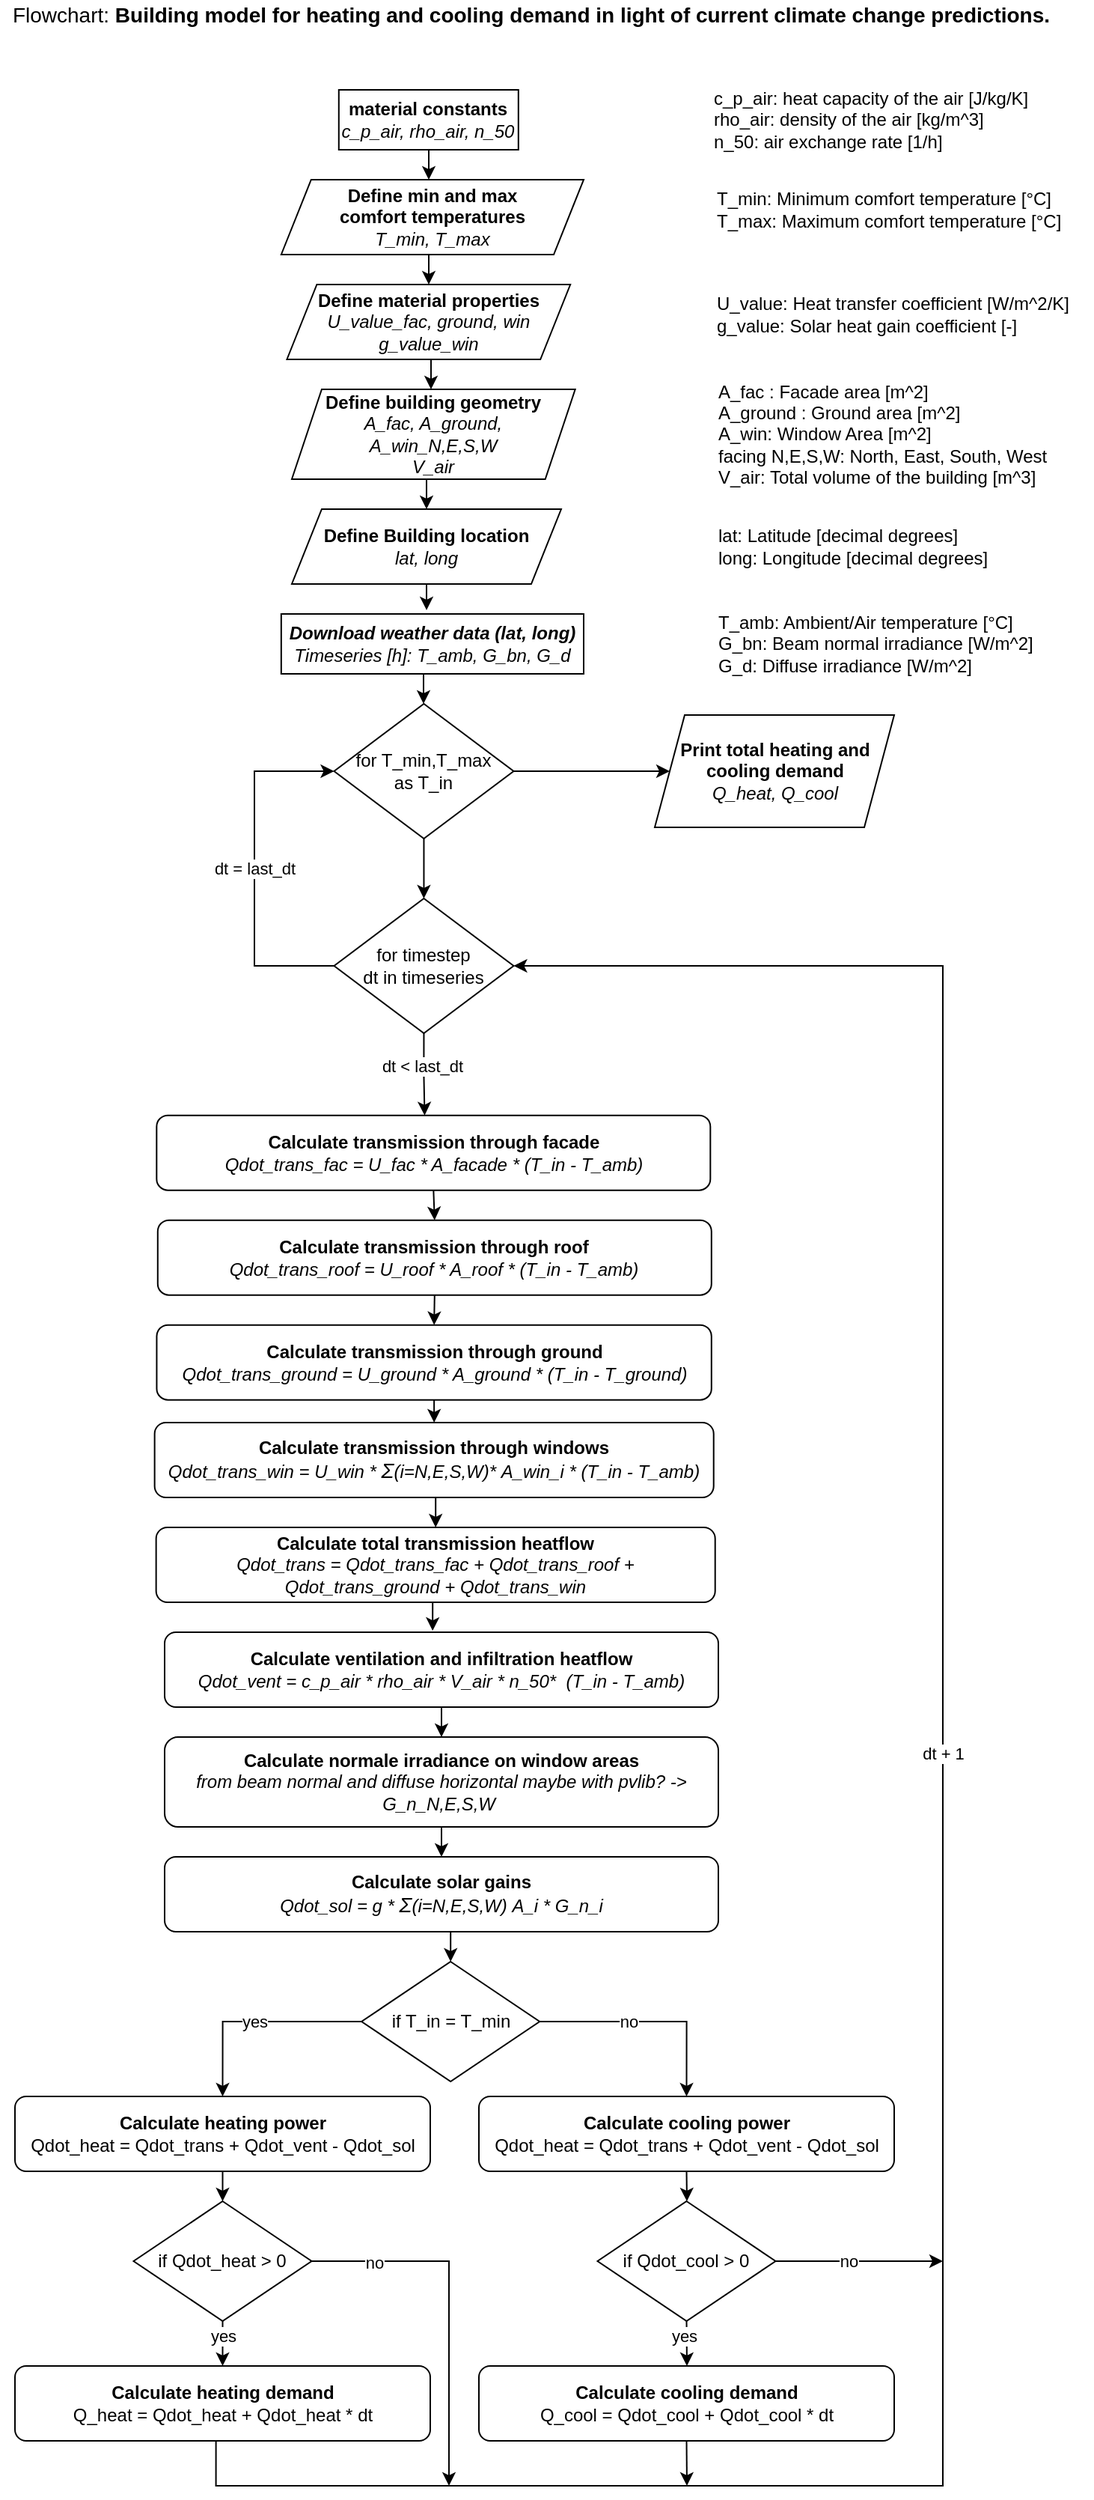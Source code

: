 <mxfile version="14.8.6" type="device"><diagram id="C5RBs43oDa-KdzZeNtuy" name="Page-1"><mxGraphModel dx="1026" dy="982" grid="1" gridSize="10" guides="1" tooltips="1" connect="1" arrows="1" fold="1" page="1" pageScale="1" pageWidth="827" pageHeight="1700" math="0" shadow="0"><root><mxCell id="WIyWlLk6GJQsqaUBKTNV-0"/><mxCell id="WIyWlLk6GJQsqaUBKTNV-1" parent="WIyWlLk6GJQsqaUBKTNV-0"/><mxCell id="WJljoZ-B6DHMMyOaBsbA-77" style="edgeStyle=elbowEdgeStyle;rounded=0;jumpStyle=arc;jumpSize=8;orthogonalLoop=1;jettySize=auto;html=1;exitX=0.5;exitY=1;exitDx=0;exitDy=0;entryX=0.5;entryY=0;entryDx=0;entryDy=0;" edge="1" parent="WIyWlLk6GJQsqaUBKTNV-1" source="WIyWlLk6GJQsqaUBKTNV-3" target="WJljoZ-B6DHMMyOaBsbA-23"><mxGeometry relative="1" as="geometry"><Array as="points"><mxPoint x="303" y="480"/></Array></mxGeometry></mxCell><mxCell id="WIyWlLk6GJQsqaUBKTNV-3" value="&lt;i&gt;&lt;b&gt;Download weather data (lat, long)&lt;/b&gt;&lt;br&gt;Timeseries [h]: T_amb, G_bn, G_d&lt;/i&gt;" style="rounded=0;whiteSpace=wrap;html=1;fontSize=12;glass=0;strokeWidth=1;shadow=0;" parent="WIyWlLk6GJQsqaUBKTNV-1" vertex="1"><mxGeometry x="207.91" y="430" width="202.09" height="40" as="geometry"/></mxCell><mxCell id="WJljoZ-B6DHMMyOaBsbA-79" style="edgeStyle=elbowEdgeStyle;rounded=0;jumpStyle=arc;jumpSize=8;orthogonalLoop=1;jettySize=auto;html=1;entryX=0.48;entryY=-0.064;entryDx=0;entryDy=0;entryPerimeter=0;" edge="1" parent="WIyWlLk6GJQsqaUBKTNV-1" source="WJljoZ-B6DHMMyOaBsbA-1" target="WIyWlLk6GJQsqaUBKTNV-3"><mxGeometry relative="1" as="geometry"/></mxCell><mxCell id="WJljoZ-B6DHMMyOaBsbA-1" value="&lt;b&gt;Define Building location&lt;br&gt;&lt;/b&gt;&lt;i&gt;lat, long&lt;/i&gt;" style="shape=parallelogram;perimeter=parallelogramPerimeter;whiteSpace=wrap;html=1;fixedSize=1;" vertex="1" parent="WIyWlLk6GJQsqaUBKTNV-1"><mxGeometry x="214.98" y="360" width="180" height="50" as="geometry"/></mxCell><mxCell id="WJljoZ-B6DHMMyOaBsbA-80" value="" style="edgeStyle=elbowEdgeStyle;rounded=0;jumpStyle=arc;jumpSize=8;orthogonalLoop=1;jettySize=auto;html=1;" edge="1" parent="WIyWlLk6GJQsqaUBKTNV-1" source="WJljoZ-B6DHMMyOaBsbA-4" target="WJljoZ-B6DHMMyOaBsbA-1"><mxGeometry relative="1" as="geometry"/></mxCell><mxCell id="WJljoZ-B6DHMMyOaBsbA-4" value="&lt;b&gt;Define building geometry&lt;/b&gt;&lt;br&gt;&lt;i&gt;A_fac, A_ground, &lt;br&gt;A_win_N,E,S,W&lt;br&gt;V_air&lt;br&gt;&lt;/i&gt;" style="shape=parallelogram;perimeter=parallelogramPerimeter;whiteSpace=wrap;html=1;fixedSize=1;" vertex="1" parent="WIyWlLk6GJQsqaUBKTNV-1"><mxGeometry x="214.98" y="280" width="189.36" height="60" as="geometry"/></mxCell><mxCell id="WJljoZ-B6DHMMyOaBsbA-81" value="" style="edgeStyle=elbowEdgeStyle;rounded=0;jumpStyle=arc;jumpSize=8;orthogonalLoop=1;jettySize=auto;html=1;" edge="1" parent="WIyWlLk6GJQsqaUBKTNV-1" source="WJljoZ-B6DHMMyOaBsbA-6" target="WJljoZ-B6DHMMyOaBsbA-4"><mxGeometry relative="1" as="geometry"/></mxCell><mxCell id="WJljoZ-B6DHMMyOaBsbA-6" value="&lt;b&gt;Define material properties&lt;/b&gt;&lt;br&gt;&lt;i&gt;U_value_fac, ground, win&lt;br&gt;g_value_win&lt;/i&gt;" style="shape=parallelogram;perimeter=parallelogramPerimeter;whiteSpace=wrap;html=1;fixedSize=1;" vertex="1" parent="WIyWlLk6GJQsqaUBKTNV-1"><mxGeometry x="211.72" y="210" width="189.37" height="50" as="geometry"/></mxCell><mxCell id="WJljoZ-B6DHMMyOaBsbA-54" style="edgeStyle=orthogonalEdgeStyle;rounded=0;orthogonalLoop=1;jettySize=auto;html=1;exitX=0.5;exitY=1;exitDx=0;exitDy=0;entryX=0.5;entryY=0;entryDx=0;entryDy=0;" edge="1" parent="WIyWlLk6GJQsqaUBKTNV-1" source="WJljoZ-B6DHMMyOaBsbA-8" target="WJljoZ-B6DHMMyOaBsbA-53"><mxGeometry relative="1" as="geometry"/></mxCell><mxCell id="WJljoZ-B6DHMMyOaBsbA-8" value="&lt;b&gt;Calculate transmission through facade&lt;br&gt;&lt;/b&gt;&lt;i&gt;Qdot_trans_fac = U_fac * A_facade * (T_in - T_amb)&lt;/i&gt;" style="rounded=1;whiteSpace=wrap;html=1;fontSize=12;glass=0;strokeWidth=1;shadow=0;" vertex="1" parent="WIyWlLk6GJQsqaUBKTNV-1"><mxGeometry x="124.66" y="764.83" width="370" height="50" as="geometry"/></mxCell><mxCell id="WJljoZ-B6DHMMyOaBsbA-21" style="edgeStyle=orthogonalEdgeStyle;rounded=0;orthogonalLoop=1;jettySize=auto;html=1;entryX=0.5;entryY=0;entryDx=0;entryDy=0;" edge="1" parent="WIyWlLk6GJQsqaUBKTNV-1" source="WJljoZ-B6DHMMyOaBsbA-11" target="WJljoZ-B6DHMMyOaBsbA-20"><mxGeometry relative="1" as="geometry"/></mxCell><mxCell id="WJljoZ-B6DHMMyOaBsbA-11" value="&lt;b&gt;Calculate ventilation and infiltration heatflow&lt;br&gt;&lt;/b&gt;&lt;i&gt;Qdot_vent = c_p_air * rho_air * V_air * n_50*&amp;nbsp; (T_in - T_amb)&lt;/i&gt;" style="rounded=1;whiteSpace=wrap;html=1;fontSize=12;glass=0;strokeWidth=1;shadow=0;" vertex="1" parent="WIyWlLk6GJQsqaUBKTNV-1"><mxGeometry x="130" y="1110" width="370" height="50" as="geometry"/></mxCell><mxCell id="WJljoZ-B6DHMMyOaBsbA-36" style="edgeStyle=orthogonalEdgeStyle;rounded=0;orthogonalLoop=1;jettySize=auto;html=1;exitX=0.5;exitY=1;exitDx=0;exitDy=0;entryX=0.5;entryY=0;entryDx=0;entryDy=0;" edge="1" parent="WIyWlLk6GJQsqaUBKTNV-1" source="WJljoZ-B6DHMMyOaBsbA-13" target="WJljoZ-B6DHMMyOaBsbA-35"><mxGeometry relative="1" as="geometry"/></mxCell><mxCell id="WJljoZ-B6DHMMyOaBsbA-13" value="&lt;b&gt;Calculate solar gains&lt;br&gt;&lt;/b&gt;&lt;i&gt;Qdot_sol = g *&amp;nbsp;&lt;font style=&quot;font-size: 14px&quot;&gt;Σ&lt;/font&gt;&lt;font style=&quot;font-size: 12px&quot;&gt;(i=N,E,S,W)&lt;/font&gt;&amp;nbsp;A_i * G_n_i&lt;/i&gt;" style="rounded=1;whiteSpace=wrap;html=1;fontSize=12;glass=0;strokeWidth=1;shadow=0;" vertex="1" parent="WIyWlLk6GJQsqaUBKTNV-1"><mxGeometry x="130" y="1260" width="370" height="50" as="geometry"/></mxCell><mxCell id="WJljoZ-B6DHMMyOaBsbA-27" style="edgeStyle=orthogonalEdgeStyle;rounded=0;orthogonalLoop=1;jettySize=auto;html=1;exitX=0.484;exitY=1.004;exitDx=0;exitDy=0;exitPerimeter=0;entryX=1;entryY=0.5;entryDx=0;entryDy=0;" edge="1" parent="WIyWlLk6GJQsqaUBKTNV-1" source="WJljoZ-B6DHMMyOaBsbA-38" target="WJljoZ-B6DHMMyOaBsbA-18"><mxGeometry relative="1" as="geometry"><mxPoint x="350" y="695" as="targetPoint"/><Array as="points"><mxPoint x="164" y="1680"/><mxPoint x="650" y="1680"/><mxPoint x="650" y="665"/></Array></mxGeometry></mxCell><mxCell id="WJljoZ-B6DHMMyOaBsbA-30" value="dt + 1" style="edgeLabel;html=1;align=center;verticalAlign=middle;resizable=0;points=[];" vertex="1" connectable="0" parent="WJljoZ-B6DHMMyOaBsbA-27"><mxGeometry x="0.059" y="1" relative="1" as="geometry"><mxPoint x="1" y="-43" as="offset"/></mxGeometry></mxCell><mxCell id="WJljoZ-B6DHMMyOaBsbA-64" style="edgeStyle=orthogonalEdgeStyle;rounded=0;orthogonalLoop=1;jettySize=auto;html=1;exitX=0.5;exitY=1;exitDx=0;exitDy=0;entryX=0.5;entryY=0;entryDx=0;entryDy=0;" edge="1" parent="WIyWlLk6GJQsqaUBKTNV-1" source="WJljoZ-B6DHMMyOaBsbA-15" target="WJljoZ-B6DHMMyOaBsbA-63"><mxGeometry relative="1" as="geometry"/></mxCell><mxCell id="WJljoZ-B6DHMMyOaBsbA-15" value="&lt;b&gt;Calculate heating power&lt;br&gt;&lt;/b&gt;Qdot_heat = Qdot_trans + Qdot_vent - Qdot_sol" style="rounded=1;whiteSpace=wrap;html=1;fontSize=12;glass=0;strokeWidth=1;shadow=0;" vertex="1" parent="WIyWlLk6GJQsqaUBKTNV-1"><mxGeometry x="30.0" y="1420" width="277.5" height="50" as="geometry"/></mxCell><mxCell id="WJljoZ-B6DHMMyOaBsbA-82" value="" style="edgeStyle=elbowEdgeStyle;rounded=0;jumpStyle=arc;jumpSize=8;orthogonalLoop=1;jettySize=auto;html=1;" edge="1" parent="WIyWlLk6GJQsqaUBKTNV-1" source="WJljoZ-B6DHMMyOaBsbA-16" target="WJljoZ-B6DHMMyOaBsbA-6"><mxGeometry relative="1" as="geometry"/></mxCell><mxCell id="WJljoZ-B6DHMMyOaBsbA-16" value="&lt;b&gt;Define min and max &lt;br&gt;comfort temperatures&lt;br&gt;&lt;/b&gt;&lt;i&gt;T_min, T_max&lt;/i&gt;" style="shape=parallelogram;perimeter=parallelogramPerimeter;whiteSpace=wrap;html=1;fixedSize=1;" vertex="1" parent="WIyWlLk6GJQsqaUBKTNV-1"><mxGeometry x="207.91" y="140" width="202.09" height="50" as="geometry"/></mxCell><mxCell id="WJljoZ-B6DHMMyOaBsbA-25" style="edgeStyle=orthogonalEdgeStyle;rounded=0;orthogonalLoop=1;jettySize=auto;html=1;exitX=0.5;exitY=1;exitDx=0;exitDy=0;entryX=0.484;entryY=0;entryDx=0;entryDy=0;entryPerimeter=0;" edge="1" parent="WIyWlLk6GJQsqaUBKTNV-1" source="WJljoZ-B6DHMMyOaBsbA-18" target="WJljoZ-B6DHMMyOaBsbA-8"><mxGeometry relative="1" as="geometry"/></mxCell><mxCell id="WJljoZ-B6DHMMyOaBsbA-26" value="dt &amp;lt; last_dt" style="edgeLabel;html=1;align=center;verticalAlign=middle;resizable=0;points=[];" vertex="1" connectable="0" parent="WJljoZ-B6DHMMyOaBsbA-25"><mxGeometry x="-0.225" y="-1" relative="1" as="geometry"><mxPoint as="offset"/></mxGeometry></mxCell><mxCell id="WJljoZ-B6DHMMyOaBsbA-31" value="dt = last_dt" style="edgeStyle=orthogonalEdgeStyle;rounded=0;orthogonalLoop=1;jettySize=auto;html=1;exitX=0;exitY=0.5;exitDx=0;exitDy=0;entryX=0;entryY=0.5;entryDx=0;entryDy=0;" edge="1" parent="WIyWlLk6GJQsqaUBKTNV-1" source="WJljoZ-B6DHMMyOaBsbA-18" target="WJljoZ-B6DHMMyOaBsbA-23"><mxGeometry relative="1" as="geometry"><Array as="points"><mxPoint x="190" y="665"/><mxPoint x="190" y="535"/></Array></mxGeometry></mxCell><mxCell id="WJljoZ-B6DHMMyOaBsbA-18" value="for timestep&lt;br&gt;dt in timeseries" style="rhombus;whiteSpace=wrap;html=1;" vertex="1" parent="WIyWlLk6GJQsqaUBKTNV-1"><mxGeometry x="243.23" y="620" width="120" height="90" as="geometry"/></mxCell><mxCell id="WJljoZ-B6DHMMyOaBsbA-22" style="edgeStyle=orthogonalEdgeStyle;rounded=0;orthogonalLoop=1;jettySize=auto;html=1;exitX=0.5;exitY=1;exitDx=0;exitDy=0;entryX=0.5;entryY=0;entryDx=0;entryDy=0;" edge="1" parent="WIyWlLk6GJQsqaUBKTNV-1" source="WJljoZ-B6DHMMyOaBsbA-20" target="WJljoZ-B6DHMMyOaBsbA-13"><mxGeometry relative="1" as="geometry"/></mxCell><mxCell id="WJljoZ-B6DHMMyOaBsbA-20" value="&lt;b&gt;Calculate normale irradiance on window areas&lt;/b&gt;&lt;br&gt;&lt;i&gt;from beam normal and diffuse horizontal maybe with pvlib? -&amp;gt; G_n_N,E,S,W&lt;/i&gt;&lt;b&gt;&amp;nbsp;&lt;/b&gt;" style="rounded=1;whiteSpace=wrap;html=1;" vertex="1" parent="WIyWlLk6GJQsqaUBKTNV-1"><mxGeometry x="130" y="1180" width="370" height="60" as="geometry"/></mxCell><mxCell id="WJljoZ-B6DHMMyOaBsbA-33" style="edgeStyle=orthogonalEdgeStyle;rounded=0;orthogonalLoop=1;jettySize=auto;html=1;exitX=1;exitY=0.5;exitDx=0;exitDy=0;entryX=0;entryY=0.5;entryDx=0;entryDy=0;" edge="1" parent="WIyWlLk6GJQsqaUBKTNV-1" source="WJljoZ-B6DHMMyOaBsbA-23" target="WJljoZ-B6DHMMyOaBsbA-32"><mxGeometry relative="1" as="geometry"/></mxCell><mxCell id="WJljoZ-B6DHMMyOaBsbA-34" style="edgeStyle=orthogonalEdgeStyle;rounded=0;orthogonalLoop=1;jettySize=auto;html=1;entryX=0.5;entryY=0;entryDx=0;entryDy=0;" edge="1" parent="WIyWlLk6GJQsqaUBKTNV-1" source="WJljoZ-B6DHMMyOaBsbA-23" target="WJljoZ-B6DHMMyOaBsbA-18"><mxGeometry relative="1" as="geometry"/></mxCell><mxCell id="WJljoZ-B6DHMMyOaBsbA-23" value="for T_min,T_max&lt;br&gt;as T_in" style="rhombus;whiteSpace=wrap;html=1;" vertex="1" parent="WIyWlLk6GJQsqaUBKTNV-1"><mxGeometry x="243.23" y="490" width="120" height="90" as="geometry"/></mxCell><mxCell id="WJljoZ-B6DHMMyOaBsbA-32" value="&lt;b&gt;Print total heating and cooling demand&lt;/b&gt;&lt;br&gt;&lt;i&gt;Q_heat, Q_cool&lt;/i&gt;" style="shape=parallelogram;perimeter=parallelogramPerimeter;whiteSpace=wrap;html=1;fixedSize=1;" vertex="1" parent="WIyWlLk6GJQsqaUBKTNV-1"><mxGeometry x="457.5" y="497.5" width="160" height="75" as="geometry"/></mxCell><mxCell id="WJljoZ-B6DHMMyOaBsbA-37" value="yes" style="edgeStyle=orthogonalEdgeStyle;rounded=0;orthogonalLoop=1;jettySize=auto;html=1;exitX=0;exitY=0.5;exitDx=0;exitDy=0;entryX=0.5;entryY=0;entryDx=0;entryDy=0;" edge="1" parent="WIyWlLk6GJQsqaUBKTNV-1" source="WJljoZ-B6DHMMyOaBsbA-35" target="WJljoZ-B6DHMMyOaBsbA-15"><mxGeometry relative="1" as="geometry"/></mxCell><mxCell id="WJljoZ-B6DHMMyOaBsbA-46" style="edgeStyle=orthogonalEdgeStyle;rounded=0;orthogonalLoop=1;jettySize=auto;html=1;exitX=1;exitY=0.5;exitDx=0;exitDy=0;entryX=0.5;entryY=0;entryDx=0;entryDy=0;" edge="1" parent="WIyWlLk6GJQsqaUBKTNV-1" source="WJljoZ-B6DHMMyOaBsbA-35" target="WJljoZ-B6DHMMyOaBsbA-42"><mxGeometry relative="1" as="geometry"/></mxCell><mxCell id="WJljoZ-B6DHMMyOaBsbA-47" value="no" style="edgeLabel;html=1;align=center;verticalAlign=middle;resizable=0;points=[];" vertex="1" connectable="0" parent="WJljoZ-B6DHMMyOaBsbA-46"><mxGeometry x="-0.196" relative="1" as="geometry"><mxPoint as="offset"/></mxGeometry></mxCell><mxCell id="WJljoZ-B6DHMMyOaBsbA-35" value="if T_in = T_min" style="rhombus;whiteSpace=wrap;html=1;" vertex="1" parent="WIyWlLk6GJQsqaUBKTNV-1"><mxGeometry x="261.59" y="1330" width="119" height="80" as="geometry"/></mxCell><mxCell id="WJljoZ-B6DHMMyOaBsbA-38" value="&lt;b&gt;Calculate heating demand&lt;br&gt;&lt;/b&gt;Q_heat = Qdot_heat + Qdot_heat * dt" style="rounded=1;whiteSpace=wrap;html=1;fontSize=12;glass=0;strokeWidth=1;shadow=0;" vertex="1" parent="WIyWlLk6GJQsqaUBKTNV-1"><mxGeometry x="30.0" y="1600" width="277.5" height="50" as="geometry"/></mxCell><mxCell id="WJljoZ-B6DHMMyOaBsbA-69" style="edgeStyle=elbowEdgeStyle;rounded=0;jumpStyle=arc;jumpSize=8;orthogonalLoop=1;jettySize=auto;html=1;exitX=0.5;exitY=1;exitDx=0;exitDy=0;entryX=0.5;entryY=0;entryDx=0;entryDy=0;" edge="1" parent="WIyWlLk6GJQsqaUBKTNV-1" source="WJljoZ-B6DHMMyOaBsbA-42" target="WJljoZ-B6DHMMyOaBsbA-68"><mxGeometry relative="1" as="geometry"/></mxCell><mxCell id="WJljoZ-B6DHMMyOaBsbA-42" value="&lt;b&gt;Calculate cooling power&lt;br&gt;&lt;/b&gt;Qdot_heat = Qdot_trans + Qdot_vent - Qdot_sol" style="rounded=1;whiteSpace=wrap;html=1;fontSize=12;glass=0;strokeWidth=1;shadow=0;" vertex="1" parent="WIyWlLk6GJQsqaUBKTNV-1"><mxGeometry x="340" y="1420" width="277.5" height="50" as="geometry"/></mxCell><mxCell id="WJljoZ-B6DHMMyOaBsbA-74" style="edgeStyle=elbowEdgeStyle;rounded=0;jumpStyle=arc;jumpSize=8;orthogonalLoop=1;jettySize=auto;html=1;exitX=0.5;exitY=1;exitDx=0;exitDy=0;" edge="1" parent="WIyWlLk6GJQsqaUBKTNV-1" source="WJljoZ-B6DHMMyOaBsbA-43"><mxGeometry relative="1" as="geometry"><mxPoint x="479" y="1680" as="targetPoint"/><Array as="points"><mxPoint x="479" y="1670"/></Array></mxGeometry></mxCell><mxCell id="WJljoZ-B6DHMMyOaBsbA-43" value="&lt;b&gt;Calculate cooling demand&lt;br&gt;&lt;/b&gt;Q_cool = Qdot_cool + Qdot_cool * dt" style="rounded=1;whiteSpace=wrap;html=1;fontSize=12;glass=0;strokeWidth=1;shadow=0;" vertex="1" parent="WIyWlLk6GJQsqaUBKTNV-1"><mxGeometry x="340" y="1600" width="277.5" height="50" as="geometry"/></mxCell><mxCell id="WJljoZ-B6DHMMyOaBsbA-83" value="" style="edgeStyle=elbowEdgeStyle;rounded=0;jumpStyle=arc;jumpSize=8;orthogonalLoop=1;jettySize=auto;html=1;" edge="1" parent="WIyWlLk6GJQsqaUBKTNV-1" source="WJljoZ-B6DHMMyOaBsbA-50" target="WJljoZ-B6DHMMyOaBsbA-16"><mxGeometry relative="1" as="geometry"/></mxCell><mxCell id="WJljoZ-B6DHMMyOaBsbA-50" value="&lt;b&gt;material constants&lt;br&gt;&lt;/b&gt;&lt;i&gt;c_p_air, rho_air, n_50&lt;/i&gt;" style="rounded=0;whiteSpace=wrap;html=1;" vertex="1" parent="WIyWlLk6GJQsqaUBKTNV-1"><mxGeometry x="246.4" y="80" width="120" height="40" as="geometry"/></mxCell><mxCell id="WJljoZ-B6DHMMyOaBsbA-57" style="edgeStyle=orthogonalEdgeStyle;rounded=0;orthogonalLoop=1;jettySize=auto;html=1;exitX=0.5;exitY=1;exitDx=0;exitDy=0;entryX=0.5;entryY=0;entryDx=0;entryDy=0;" edge="1" parent="WIyWlLk6GJQsqaUBKTNV-1" source="WJljoZ-B6DHMMyOaBsbA-53" target="WJljoZ-B6DHMMyOaBsbA-55"><mxGeometry relative="1" as="geometry"/></mxCell><mxCell id="WJljoZ-B6DHMMyOaBsbA-53" value="&lt;b&gt;Calculate transmission through roof&lt;br&gt;&lt;/b&gt;&lt;i&gt;Qdot_trans_roof = U_roof * A_roof * (T_in - T_amb)&lt;/i&gt;" style="rounded=1;whiteSpace=wrap;html=1;fontSize=12;glass=0;strokeWidth=1;shadow=0;" vertex="1" parent="WIyWlLk6GJQsqaUBKTNV-1"><mxGeometry x="125.4" y="834.83" width="370" height="50" as="geometry"/></mxCell><mxCell id="WJljoZ-B6DHMMyOaBsbA-58" style="edgeStyle=orthogonalEdgeStyle;rounded=0;orthogonalLoop=1;jettySize=auto;html=1;exitX=0.5;exitY=1;exitDx=0;exitDy=0;entryX=0.5;entryY=0;entryDx=0;entryDy=0;" edge="1" parent="WIyWlLk6GJQsqaUBKTNV-1" source="WJljoZ-B6DHMMyOaBsbA-55" target="WJljoZ-B6DHMMyOaBsbA-56"><mxGeometry relative="1" as="geometry"/></mxCell><mxCell id="WJljoZ-B6DHMMyOaBsbA-55" value="&lt;b&gt;Calculate transmission through ground&lt;br&gt;&lt;/b&gt;&lt;i&gt;Qdot_trans_ground = U_ground * A_ground * (T_in - T_ground)&lt;/i&gt;" style="rounded=1;whiteSpace=wrap;html=1;fontSize=12;glass=0;strokeWidth=1;shadow=0;" vertex="1" parent="WIyWlLk6GJQsqaUBKTNV-1"><mxGeometry x="124.72" y="904.83" width="370.68" height="50" as="geometry"/></mxCell><mxCell id="WJljoZ-B6DHMMyOaBsbA-61" style="edgeStyle=orthogonalEdgeStyle;rounded=0;orthogonalLoop=1;jettySize=auto;html=1;exitX=0.5;exitY=1;exitDx=0;exitDy=0;entryX=0.5;entryY=0;entryDx=0;entryDy=0;" edge="1" parent="WIyWlLk6GJQsqaUBKTNV-1" source="WJljoZ-B6DHMMyOaBsbA-56" target="WJljoZ-B6DHMMyOaBsbA-59"><mxGeometry relative="1" as="geometry"/></mxCell><mxCell id="WJljoZ-B6DHMMyOaBsbA-56" value="&lt;b&gt;Calculate transmission through windows&lt;br&gt;&lt;/b&gt;&lt;i&gt;Qdot_trans_win = U_win *&amp;nbsp;&lt;/i&gt;&lt;i&gt;&lt;font style=&quot;font-size: 14px&quot;&gt;Σ&lt;/font&gt;(i=N,E,S,W)*&amp;nbsp;&lt;/i&gt;&lt;i&gt;A_win_i * (T_in - T_amb)&lt;/i&gt;" style="rounded=1;whiteSpace=wrap;html=1;fontSize=12;glass=0;strokeWidth=1;shadow=0;" vertex="1" parent="WIyWlLk6GJQsqaUBKTNV-1"><mxGeometry x="123.32" y="970" width="373.54" height="50" as="geometry"/></mxCell><mxCell id="WJljoZ-B6DHMMyOaBsbA-62" style="edgeStyle=orthogonalEdgeStyle;rounded=0;orthogonalLoop=1;jettySize=auto;html=1;exitX=0.5;exitY=1;exitDx=0;exitDy=0;entryX=0.484;entryY=-0.019;entryDx=0;entryDy=0;entryPerimeter=0;" edge="1" parent="WIyWlLk6GJQsqaUBKTNV-1" source="WJljoZ-B6DHMMyOaBsbA-59" target="WJljoZ-B6DHMMyOaBsbA-11"><mxGeometry relative="1" as="geometry"/></mxCell><mxCell id="WJljoZ-B6DHMMyOaBsbA-59" value="&lt;b&gt;Calculate total transmission heatflow&lt;br&gt;&lt;/b&gt;&lt;i&gt;Qdot_trans = Qdot_trans_fac + Qdot_trans_roof + Qdot_trans_ground + Qdot_trans_win&lt;/i&gt;" style="rounded=1;whiteSpace=wrap;html=1;fontSize=12;glass=0;strokeWidth=1;shadow=0;" vertex="1" parent="WIyWlLk6GJQsqaUBKTNV-1"><mxGeometry x="124.32" y="1040" width="373.54" height="50" as="geometry"/></mxCell><mxCell id="WJljoZ-B6DHMMyOaBsbA-65" value="yes" style="edgeStyle=orthogonalEdgeStyle;rounded=0;orthogonalLoop=1;jettySize=auto;html=1;exitX=0.5;exitY=1;exitDx=0;exitDy=0;entryX=0.5;entryY=0;entryDx=0;entryDy=0;" edge="1" parent="WIyWlLk6GJQsqaUBKTNV-1" source="WJljoZ-B6DHMMyOaBsbA-63" target="WJljoZ-B6DHMMyOaBsbA-38"><mxGeometry x="-0.333" relative="1" as="geometry"><mxPoint as="offset"/></mxGeometry></mxCell><mxCell id="WJljoZ-B6DHMMyOaBsbA-66" style="edgeStyle=elbowEdgeStyle;rounded=0;orthogonalLoop=1;jettySize=auto;html=1;exitX=1;exitY=0.5;exitDx=0;exitDy=0;jumpStyle=arc;jumpSize=8;" edge="1" parent="WIyWlLk6GJQsqaUBKTNV-1" source="WJljoZ-B6DHMMyOaBsbA-63"><mxGeometry relative="1" as="geometry"><mxPoint x="320" y="1680" as="targetPoint"/><Array as="points"><mxPoint x="320" y="1610"/><mxPoint x="320" y="1600"/></Array></mxGeometry></mxCell><mxCell id="WJljoZ-B6DHMMyOaBsbA-67" value="no" style="edgeLabel;html=1;align=center;verticalAlign=middle;resizable=0;points=[];" vertex="1" connectable="0" parent="WJljoZ-B6DHMMyOaBsbA-66"><mxGeometry x="-0.66" y="-1" relative="1" as="geometry"><mxPoint as="offset"/></mxGeometry></mxCell><mxCell id="WJljoZ-B6DHMMyOaBsbA-63" value="if Qdot_heat &amp;gt; 0" style="rhombus;whiteSpace=wrap;html=1;" vertex="1" parent="WIyWlLk6GJQsqaUBKTNV-1"><mxGeometry x="109.25" y="1490" width="119" height="80" as="geometry"/></mxCell><mxCell id="WJljoZ-B6DHMMyOaBsbA-70" style="edgeStyle=elbowEdgeStyle;rounded=0;jumpStyle=arc;jumpSize=8;orthogonalLoop=1;jettySize=auto;html=1;exitX=0.5;exitY=1;exitDx=0;exitDy=0;entryX=0.5;entryY=0;entryDx=0;entryDy=0;" edge="1" parent="WIyWlLk6GJQsqaUBKTNV-1" source="WJljoZ-B6DHMMyOaBsbA-68" target="WJljoZ-B6DHMMyOaBsbA-43"><mxGeometry relative="1" as="geometry"/></mxCell><mxCell id="WJljoZ-B6DHMMyOaBsbA-71" value="yes" style="edgeLabel;html=1;align=center;verticalAlign=middle;resizable=0;points=[];" vertex="1" connectable="0" parent="WJljoZ-B6DHMMyOaBsbA-70"><mxGeometry x="-0.351" y="-2" relative="1" as="geometry"><mxPoint as="offset"/></mxGeometry></mxCell><mxCell id="WJljoZ-B6DHMMyOaBsbA-72" style="edgeStyle=elbowEdgeStyle;rounded=0;jumpStyle=arc;jumpSize=8;orthogonalLoop=1;jettySize=auto;html=1;exitX=1;exitY=0.5;exitDx=0;exitDy=0;" edge="1" parent="WIyWlLk6GJQsqaUBKTNV-1" source="WJljoZ-B6DHMMyOaBsbA-68"><mxGeometry relative="1" as="geometry"><mxPoint x="650" y="1530" as="targetPoint"/><Array as="points"><mxPoint x="620" y="1530"/></Array></mxGeometry></mxCell><mxCell id="WJljoZ-B6DHMMyOaBsbA-73" value="no" style="edgeLabel;html=1;align=center;verticalAlign=middle;resizable=0;points=[];" vertex="1" connectable="0" parent="WJljoZ-B6DHMMyOaBsbA-72"><mxGeometry x="-0.143" relative="1" as="geometry"><mxPoint as="offset"/></mxGeometry></mxCell><mxCell id="WJljoZ-B6DHMMyOaBsbA-68" value="if Qdot_cool &amp;gt; 0" style="rhombus;whiteSpace=wrap;html=1;" vertex="1" parent="WIyWlLk6GJQsqaUBKTNV-1"><mxGeometry x="419.25" y="1490" width="119" height="80" as="geometry"/></mxCell><mxCell id="WJljoZ-B6DHMMyOaBsbA-84" value="&lt;span&gt;A_fac : Facade area [m^2]&lt;/span&gt;&lt;br&gt;A_ground : Ground area [m^2]&lt;br&gt;A_win: Window Area [m^2]&lt;br&gt;facing N,E,S,W: North, East, South, West&lt;br&gt;V_air: Total volume of the building [m^3]" style="text;html=1;strokeColor=none;fillColor=none;align=left;verticalAlign=middle;whiteSpace=wrap;rounded=0;" vertex="1" parent="WIyWlLk6GJQsqaUBKTNV-1"><mxGeometry x="497.86" y="275" width="235.5" height="70" as="geometry"/></mxCell><mxCell id="WJljoZ-B6DHMMyOaBsbA-85" value="lat: Latitude [decimal degrees]&lt;br&gt;long: Longitude [decimal degrees]" style="text;html=1;strokeColor=none;fillColor=none;align=left;verticalAlign=middle;whiteSpace=wrap;rounded=0;" vertex="1" parent="WIyWlLk6GJQsqaUBKTNV-1"><mxGeometry x="497.86" y="375" width="212.14" height="20" as="geometry"/></mxCell><mxCell id="WJljoZ-B6DHMMyOaBsbA-86" value="T_amb: Ambient/Air temperature [°C] G_bn: Beam normal irradiance [W/m^2]&lt;br&gt;G_d: Diffuse irradiance [W/m^2]" style="text;html=1;strokeColor=none;fillColor=none;align=left;verticalAlign=middle;whiteSpace=wrap;rounded=0;" vertex="1" parent="WIyWlLk6GJQsqaUBKTNV-1"><mxGeometry x="497.86" y="430" width="215.5" height="40" as="geometry"/></mxCell><mxCell id="WJljoZ-B6DHMMyOaBsbA-87" value="&lt;span&gt;c_p_air: heat capacity of the air [J/kg/K]&lt;/span&gt;&lt;br&gt;rho_air: density of the air [kg/m^3]&lt;br&gt;n_50: air exchange rate [1/h]" style="text;html=1;strokeColor=none;fillColor=none;align=left;verticalAlign=middle;whiteSpace=wrap;rounded=0;" vertex="1" parent="WIyWlLk6GJQsqaUBKTNV-1"><mxGeometry x="494.66" y="80" width="235.5" height="40" as="geometry"/></mxCell><mxCell id="WJljoZ-B6DHMMyOaBsbA-88" value="T_min: Minimum comfort temperature [°C]&lt;br&gt;T_max: Maximum comfort temperature [°C]" style="text;html=1;strokeColor=none;fillColor=none;align=left;verticalAlign=middle;whiteSpace=wrap;rounded=0;" vertex="1" parent="WIyWlLk6GJQsqaUBKTNV-1"><mxGeometry x="496.86" y="140" width="235.5" height="40" as="geometry"/></mxCell><mxCell id="WJljoZ-B6DHMMyOaBsbA-89" value="U_value: Heat transfer coefficient [W/m^2/K]&lt;br&gt;g_value: Solar heat gain coefficient [-]" style="text;html=1;strokeColor=none;fillColor=none;align=left;verticalAlign=middle;whiteSpace=wrap;rounded=0;" vertex="1" parent="WIyWlLk6GJQsqaUBKTNV-1"><mxGeometry x="496.86" y="210" width="253.14" height="40" as="geometry"/></mxCell><mxCell id="WJljoZ-B6DHMMyOaBsbA-90" value="&lt;div style=&quot;text-align: left&quot;&gt;&lt;span style=&quot;font-size: 14px&quot;&gt;Flowchart:&amp;nbsp;&lt;/span&gt;&lt;b style=&quot;font-size: 14px&quot;&gt;Building model for heating and cooling demand&amp;nbsp;in light of current climate change predictions.&lt;/b&gt;&lt;/div&gt;" style="text;html=1;strokeColor=none;fillColor=none;align=center;verticalAlign=middle;whiteSpace=wrap;rounded=0;" vertex="1" parent="WIyWlLk6GJQsqaUBKTNV-1"><mxGeometry x="20" y="20" width="710" height="20" as="geometry"/></mxCell></root></mxGraphModel></diagram></mxfile>